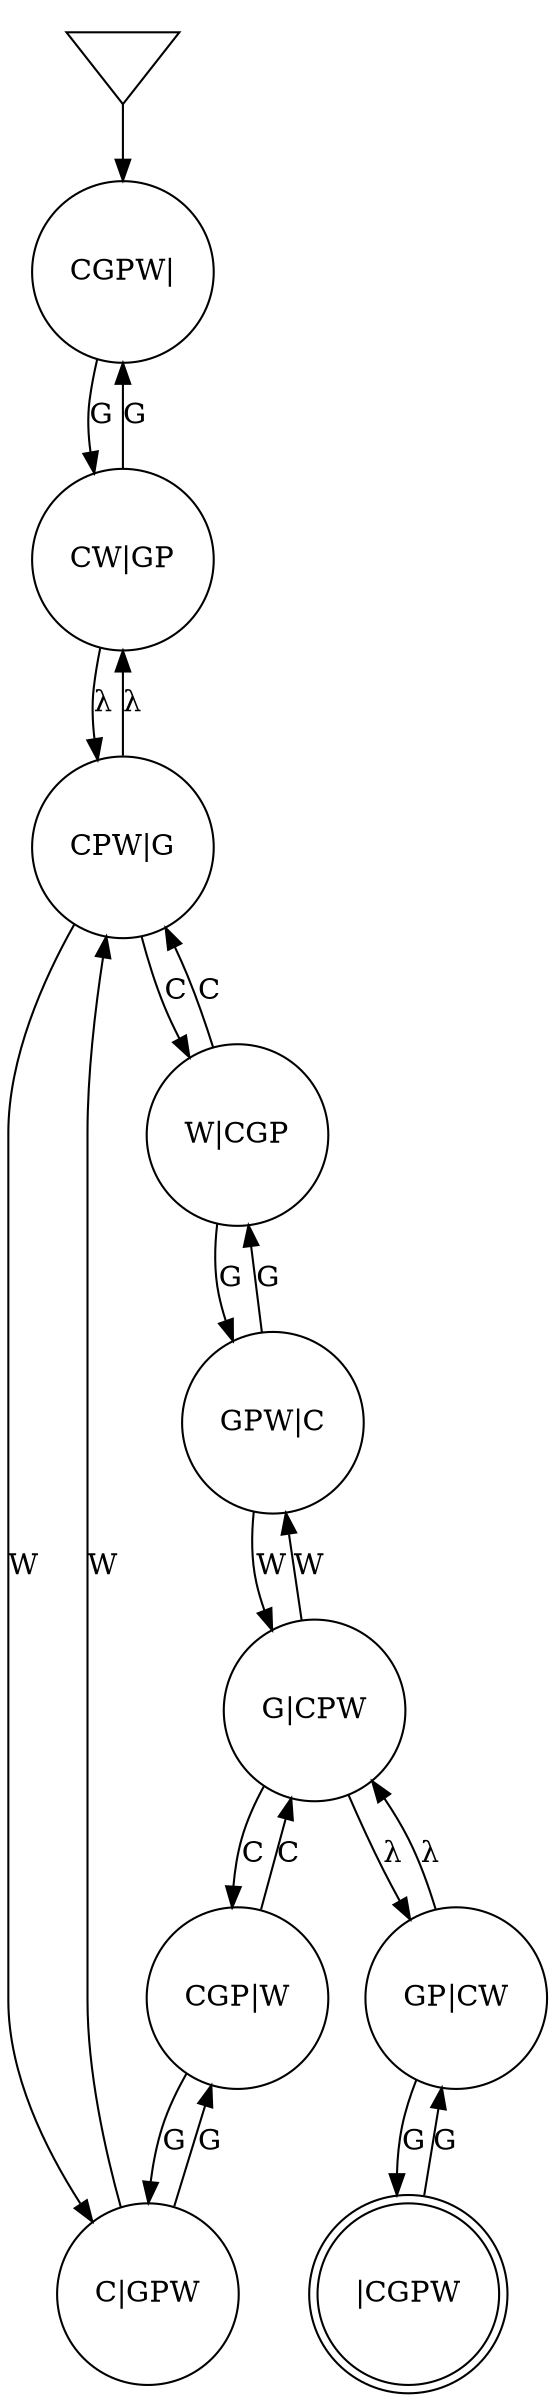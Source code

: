 digraph finite_state_machine {
	node [shape = invtriangle]; " ";
	node [shape = doublecircle]; "|CGPW";
	node [shape = circle];
	" " -> "CGPW|";
	"CGPW|" -> "CW|GP" [ label = "G" ];
	
	
	"CGP|W" -> "G|CPW" [ label = "C" ];
	"CGP|W" -> "C|GPW" [ label = "G" ];



	"CPW|G" -> "CW|GP" [ label = "λ" ];
	"CPW|G" -> "W|CGP" [ label = "C" ];
	"CPW|G" -> "C|GPW" [ label = "W" ];


	"CW|GP" -> "CPW|G" [ label = "λ" ];
	"CW|GP" -> "CGPW|" [ label = "G" ];

	"C|GPW" -> "CGP|W" [ label = "G" ];
	"C|GPW" -> "CPW|G" [ label = "W" ];

	"GPW|C" -> "W|CGP" [ label = "G" ];
	"GPW|C" -> "G|CPW" [ label = "W" ];

	"GP|CW" -> "G|CPW" [ label = "λ" ];
	"GP|CW" -> "|CGPW" [ label = "G" ];


	"G|CPW" -> "GP|CW" [ label = "λ" ];
	"G|CPW" -> "CGP|W" [ label = "C" ];
	"G|CPW" -> "GPW|C" [ label = "W" ];



	"W|CGP" -> "CPW|G" [ label = "C" ];
	"W|CGP" -> "GPW|C" [ label = "G" ];

	"|CGPW" -> "GP|CW" [ label = "G" ];





	}

